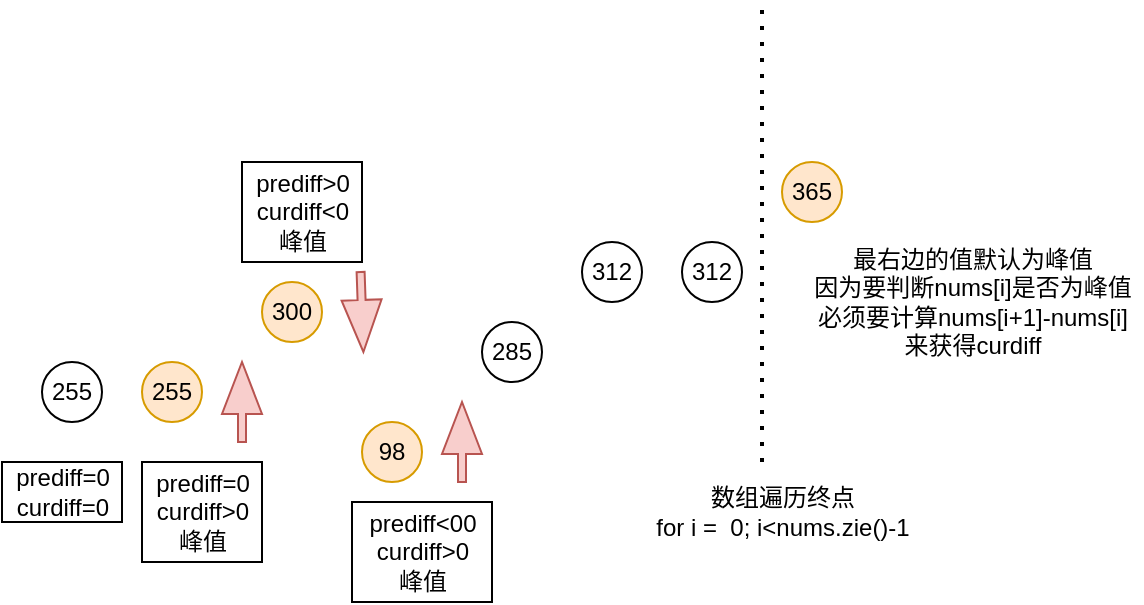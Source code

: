 <mxfile version="18.1.2" type="github"><diagram id="dh183BxA5PaySKPDHkof" name="Page-1"><mxGraphModel dx="981" dy="548" grid="1" gridSize="10" guides="1" tooltips="1" connect="1" arrows="1" fold="1" page="1" pageScale="1" pageWidth="827" pageHeight="1169" math="0" shadow="0"><root><mxCell id="0"/><mxCell id="1" parent="0"/><mxCell id="TNsMiLaU0lePPs346AUm-2" value="255" style="ellipse;whiteSpace=wrap;html=1;aspect=fixed;" vertex="1" parent="1"><mxGeometry x="90" y="440" width="30" height="30" as="geometry"/></mxCell><mxCell id="TNsMiLaU0lePPs346AUm-3" value="255" style="ellipse;whiteSpace=wrap;html=1;aspect=fixed;fillColor=#ffe6cc;strokeColor=#d79b00;" vertex="1" parent="1"><mxGeometry x="140" y="440" width="30" height="30" as="geometry"/></mxCell><mxCell id="TNsMiLaU0lePPs346AUm-4" value="300" style="ellipse;whiteSpace=wrap;html=1;aspect=fixed;fillColor=#ffe6cc;strokeColor=#d79b00;" vertex="1" parent="1"><mxGeometry x="200" y="400" width="30" height="30" as="geometry"/></mxCell><mxCell id="TNsMiLaU0lePPs346AUm-5" value="98" style="ellipse;whiteSpace=wrap;html=1;aspect=fixed;fillColor=#ffe6cc;strokeColor=#d79b00;" vertex="1" parent="1"><mxGeometry x="250" y="470" width="30" height="30" as="geometry"/></mxCell><mxCell id="TNsMiLaU0lePPs346AUm-6" value="285" style="ellipse;whiteSpace=wrap;html=1;aspect=fixed;" vertex="1" parent="1"><mxGeometry x="310" y="420" width="30" height="30" as="geometry"/></mxCell><mxCell id="TNsMiLaU0lePPs346AUm-7" value="312" style="ellipse;whiteSpace=wrap;html=1;aspect=fixed;" vertex="1" parent="1"><mxGeometry x="360" y="380" width="30" height="30" as="geometry"/></mxCell><mxCell id="TNsMiLaU0lePPs346AUm-10" value="312" style="ellipse;whiteSpace=wrap;html=1;aspect=fixed;" vertex="1" parent="1"><mxGeometry x="410" y="380" width="30" height="30" as="geometry"/></mxCell><mxCell id="TNsMiLaU0lePPs346AUm-11" value="365" style="ellipse;whiteSpace=wrap;html=1;aspect=fixed;fillColor=#ffe6cc;strokeColor=#d79b00;" vertex="1" parent="1"><mxGeometry x="460" y="340" width="30" height="30" as="geometry"/></mxCell><mxCell id="TNsMiLaU0lePPs346AUm-12" value="prediff=0&lt;br&gt;curdiff=0" style="text;html=1;resizable=0;autosize=1;align=center;verticalAlign=middle;points=[];fillColor=none;strokeColor=default;rounded=0;" vertex="1" parent="1"><mxGeometry x="70" y="490" width="60" height="30" as="geometry"/></mxCell><mxCell id="TNsMiLaU0lePPs346AUm-14" value="prediff=0&lt;br&gt;curdiff&amp;gt;0&lt;br&gt;峰值" style="text;html=1;resizable=0;autosize=1;align=center;verticalAlign=middle;points=[];fillColor=none;strokeColor=default;rounded=0;" vertex="1" parent="1"><mxGeometry x="140" y="490" width="60" height="50" as="geometry"/></mxCell><mxCell id="TNsMiLaU0lePPs346AUm-15" value="prediff&amp;gt;0&lt;br&gt;curdiff&amp;lt;0&lt;br&gt;峰值" style="text;html=1;resizable=0;autosize=1;align=center;verticalAlign=middle;points=[];fillColor=none;strokeColor=default;rounded=0;" vertex="1" parent="1"><mxGeometry x="190" y="340" width="60" height="50" as="geometry"/></mxCell><mxCell id="TNsMiLaU0lePPs346AUm-16" value="prediff&amp;lt;00&lt;br&gt;curdiff&amp;gt;0&lt;br&gt;峰值" style="text;html=1;resizable=0;autosize=1;align=center;verticalAlign=middle;points=[];fillColor=none;strokeColor=default;rounded=0;" vertex="1" parent="1"><mxGeometry x="245" y="510" width="70" height="50" as="geometry"/></mxCell><mxCell id="TNsMiLaU0lePPs346AUm-17" value="最右边的值默认为峰值&lt;br&gt;因为要判断nums[i]是否为峰值&lt;br&gt;必须要计算nums[i+1]-nums[i]&lt;br&gt;来获得curdiff" style="text;html=1;resizable=0;autosize=1;align=center;verticalAlign=middle;points=[];fillColor=none;strokeColor=none;rounded=0;" vertex="1" parent="1"><mxGeometry x="470" y="380" width="170" height="60" as="geometry"/></mxCell><mxCell id="TNsMiLaU0lePPs346AUm-18" value="" style="endArrow=none;dashed=1;html=1;dashPattern=1 3;strokeWidth=2;rounded=0;" edge="1" parent="1"><mxGeometry width="50" height="50" relative="1" as="geometry"><mxPoint x="450" y="490" as="sourcePoint"/><mxPoint x="450" y="260" as="targetPoint"/></mxGeometry></mxCell><mxCell id="TNsMiLaU0lePPs346AUm-19" value="数组遍历终点&lt;br&gt;for i =&amp;nbsp; 0; i&amp;lt;nums.zie()-1" style="text;html=1;resizable=0;autosize=1;align=center;verticalAlign=middle;points=[];fillColor=none;strokeColor=none;rounded=0;" vertex="1" parent="1"><mxGeometry x="390" y="500" width="140" height="30" as="geometry"/></mxCell><mxCell id="TNsMiLaU0lePPs346AUm-21" value="" style="html=1;shadow=0;dashed=0;align=center;verticalAlign=middle;shape=mxgraph.arrows2.arrow;dy=0.8;dx=26;direction=north;notch=0;rounded=0;strokeColor=#b85450;fillColor=#f8cecc;" vertex="1" parent="1"><mxGeometry x="180" y="440" width="20" height="40" as="geometry"/></mxCell><mxCell id="TNsMiLaU0lePPs346AUm-22" value="" style="html=1;shadow=0;dashed=0;align=center;verticalAlign=middle;shape=mxgraph.arrows2.arrow;dy=0.8;dx=26;direction=north;notch=0;rounded=0;strokeColor=#b85450;fillColor=#f8cecc;rotation=-182;" vertex="1" parent="1"><mxGeometry x="240" y="395" width="20" height="40" as="geometry"/></mxCell><mxCell id="TNsMiLaU0lePPs346AUm-24" value="" style="html=1;shadow=0;dashed=0;align=center;verticalAlign=middle;shape=mxgraph.arrows2.arrow;dy=0.8;dx=26;direction=east;notch=0;rounded=0;strokeColor=#b85450;fillColor=#f8cecc;rotation=-90;" vertex="1" parent="1"><mxGeometry x="280" y="470" width="40" height="20" as="geometry"/></mxCell></root></mxGraphModel></diagram></mxfile>